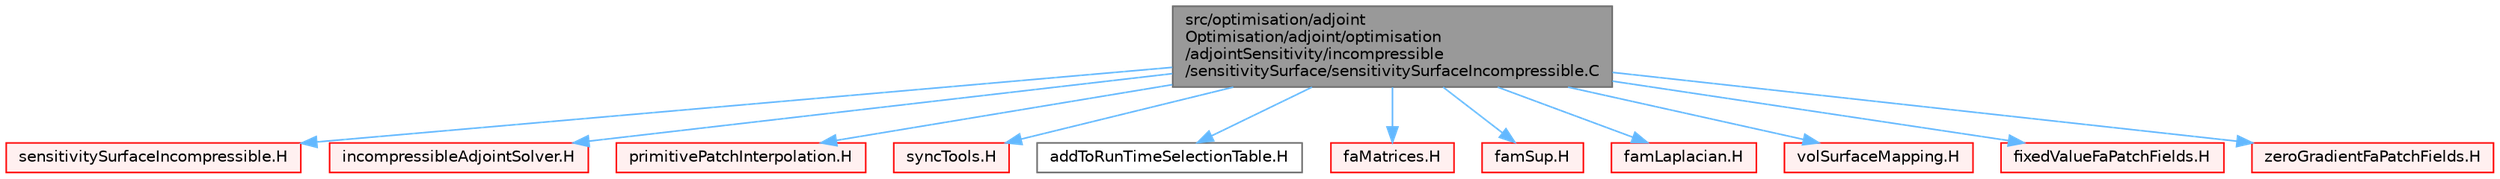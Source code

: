 digraph "src/optimisation/adjointOptimisation/adjoint/optimisation/adjointSensitivity/incompressible/sensitivitySurface/sensitivitySurfaceIncompressible.C"
{
 // LATEX_PDF_SIZE
  bgcolor="transparent";
  edge [fontname=Helvetica,fontsize=10,labelfontname=Helvetica,labelfontsize=10];
  node [fontname=Helvetica,fontsize=10,shape=box,height=0.2,width=0.4];
  Node1 [id="Node000001",label="src/optimisation/adjoint\lOptimisation/adjoint/optimisation\l/adjointSensitivity/incompressible\l/sensitivitySurface/sensitivitySurfaceIncompressible.C",height=0.2,width=0.4,color="gray40", fillcolor="grey60", style="filled", fontcolor="black",tooltip=" "];
  Node1 -> Node2 [id="edge1_Node000001_Node000002",color="steelblue1",style="solid",tooltip=" "];
  Node2 [id="Node000002",label="sensitivitySurfaceIncompressible.H",height=0.2,width=0.4,color="red", fillcolor="#FFF0F0", style="filled",URL="$sensitivitySurfaceIncompressible_8H.html",tooltip=" "];
  Node1 -> Node535 [id="edge2_Node000001_Node000535",color="steelblue1",style="solid",tooltip=" "];
  Node535 [id="Node000535",label="incompressibleAdjointSolver.H",height=0.2,width=0.4,color="red", fillcolor="#FFF0F0", style="filled",URL="$incompressibleAdjointSolver_8H.html",tooltip=" "];
  Node1 -> Node540 [id="edge3_Node000001_Node000540",color="steelblue1",style="solid",tooltip=" "];
  Node540 [id="Node000540",label="primitivePatchInterpolation.H",height=0.2,width=0.4,color="red", fillcolor="#FFF0F0", style="filled",URL="$primitivePatchInterpolation_8H.html",tooltip=" "];
  Node1 -> Node542 [id="edge4_Node000001_Node000542",color="steelblue1",style="solid",tooltip=" "];
  Node542 [id="Node000542",label="syncTools.H",height=0.2,width=0.4,color="red", fillcolor="#FFF0F0", style="filled",URL="$syncTools_8H.html",tooltip=" "];
  Node1 -> Node556 [id="edge5_Node000001_Node000556",color="steelblue1",style="solid",tooltip=" "];
  Node556 [id="Node000556",label="addToRunTimeSelectionTable.H",height=0.2,width=0.4,color="grey40", fillcolor="white", style="filled",URL="$addToRunTimeSelectionTable_8H.html",tooltip="Macros for easy insertion into run-time selection tables."];
  Node1 -> Node557 [id="edge6_Node000001_Node000557",color="steelblue1",style="solid",tooltip=" "];
  Node557 [id="Node000557",label="faMatrices.H",height=0.2,width=0.4,color="red", fillcolor="#FFF0F0", style="filled",URL="$faMatrices_8H.html",tooltip=" "];
  Node1 -> Node576 [id="edge7_Node000001_Node000576",color="steelblue1",style="solid",tooltip=" "];
  Node576 [id="Node000576",label="famSup.H",height=0.2,width=0.4,color="red", fillcolor="#FFF0F0", style="filled",URL="$famSup_8H.html",tooltip="Calculate the finiteArea matrix for implicit and explicit sources."];
  Node1 -> Node577 [id="edge8_Node000001_Node000577",color="steelblue1",style="solid",tooltip=" "];
  Node577 [id="Node000577",label="famLaplacian.H",height=0.2,width=0.4,color="red", fillcolor="#FFF0F0", style="filled",URL="$famLaplacian_8H.html",tooltip="Calculate the matrix for the laplacian of the field."];
  Node1 -> Node578 [id="edge9_Node000001_Node000578",color="steelblue1",style="solid",tooltip=" "];
  Node578 [id="Node000578",label="volSurfaceMapping.H",height=0.2,width=0.4,color="red", fillcolor="#FFF0F0", style="filled",URL="$volSurfaceMapping_8H.html",tooltip=" "];
  Node1 -> Node580 [id="edge10_Node000001_Node000580",color="steelblue1",style="solid",tooltip=" "];
  Node580 [id="Node000580",label="fixedValueFaPatchFields.H",height=0.2,width=0.4,color="red", fillcolor="#FFF0F0", style="filled",URL="$fixedValueFaPatchFields_8H.html",tooltip=" "];
  Node1 -> Node582 [id="edge11_Node000001_Node000582",color="steelblue1",style="solid",tooltip=" "];
  Node582 [id="Node000582",label="zeroGradientFaPatchFields.H",height=0.2,width=0.4,color="red", fillcolor="#FFF0F0", style="filled",URL="$zeroGradientFaPatchFields_8H.html",tooltip=" "];
}
